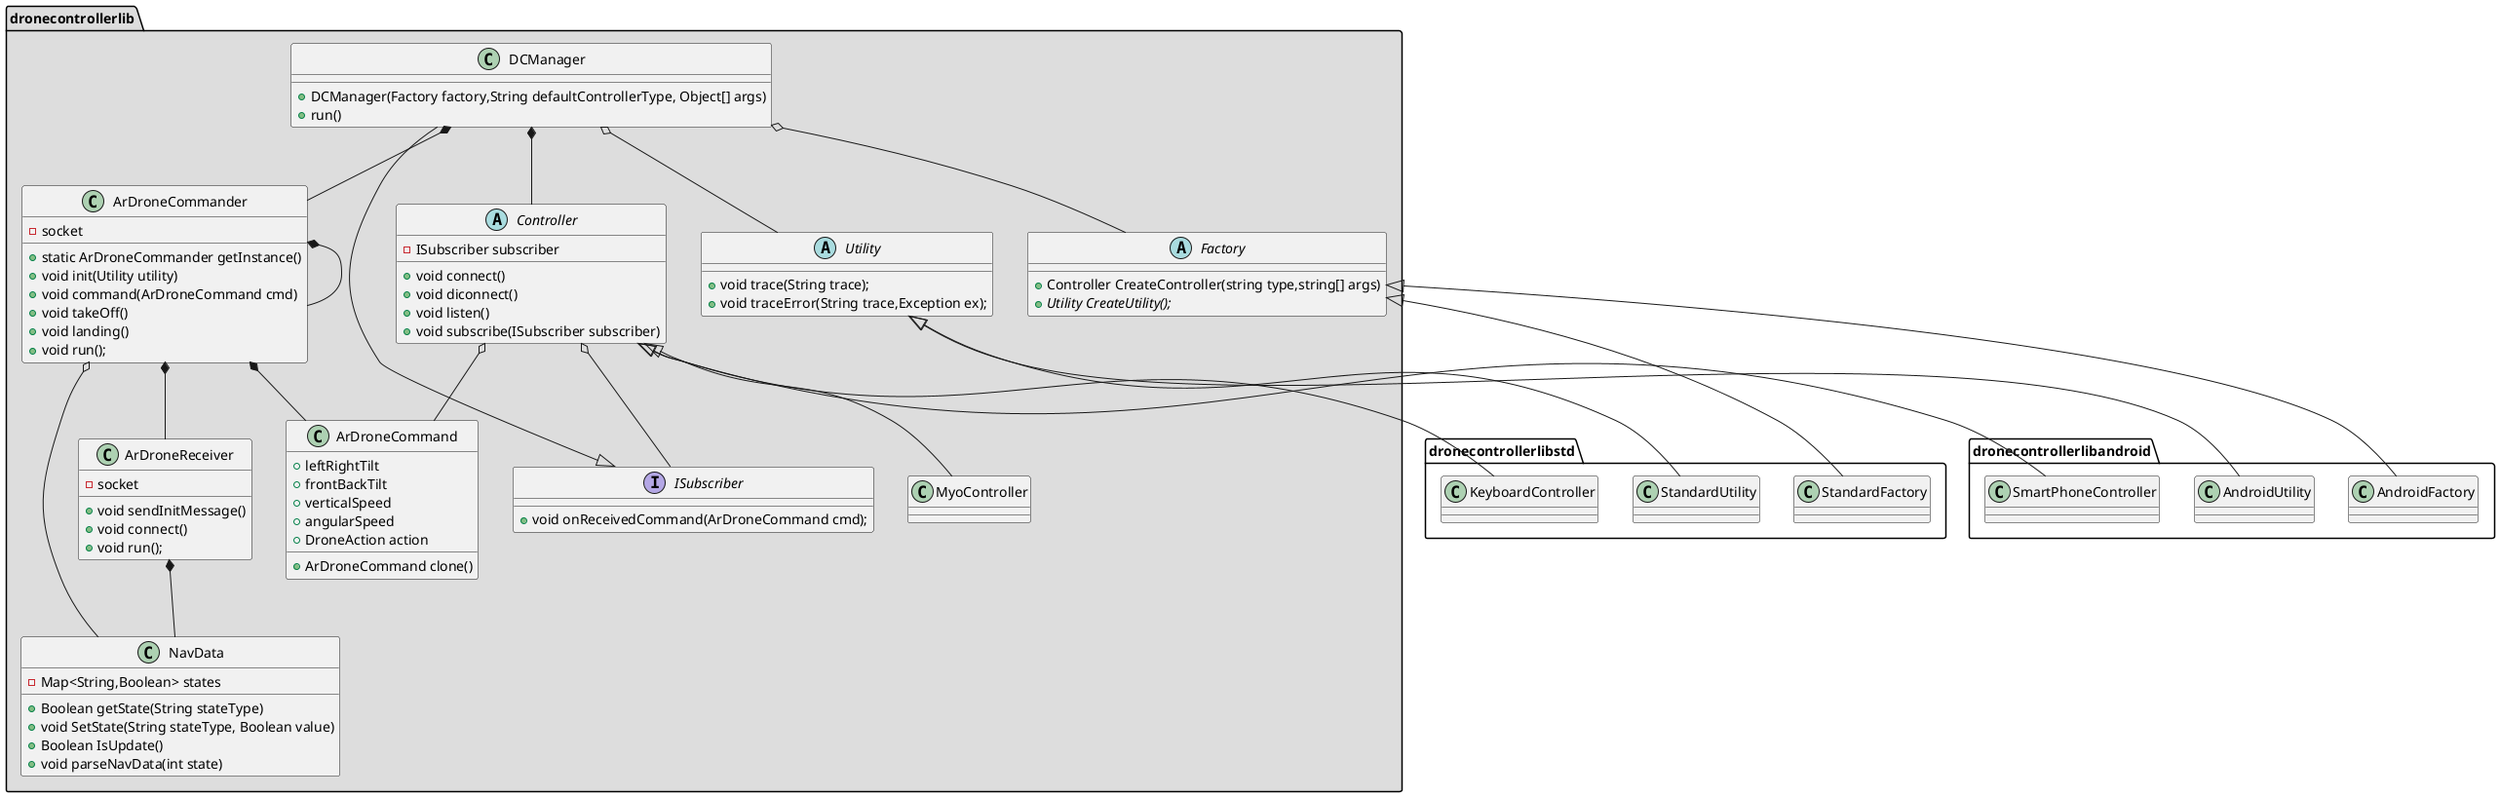 @startuml

package dronecontrollerlib #DDDDDD{
    DCManager *-- Controller
    DCManager *-- ArDroneCommander
    DCManager o-- Factory
    DCManager o-- Utility
    ArDroneCommander *-- ArDroneReceiver
    ArDroneCommander *-- ArDroneCommand
    ArDroneCommander *-- ArDroneCommander
    ArDroneReceiver *-- NavData
    ArDroneCommander o-- NavData
    ISubscriber <|-- DCManager
    Controller <|-- MyoController
    Controller o-- ISubscriber
    Controller o-- ArDroneCommand
    
    class NavData{
        -Map<String,Boolean> states
        +Boolean getState(String stateType)
        +void SetState(String stateType, Boolean value)
        +Boolean IsUpdate()
        +void parseNavData(int state)
    }

    class DCManager{
        +DCManager(Factory factory,String defaultControllerType, Object[] args)
        +run()
    }

    abstract Factory{
        +Controller CreateController(string type,string[] args)
        +{abstract} Utility CreateUtility();
    }
    abstract Utility{
        + void trace(String trace);
        + void traceError(String trace,Exception ex);
    }
    class ArDroneCommand{
        +leftRightTilt
        +frontBackTilt
        +verticalSpeed
        +angularSpeed
        +DroneAction action
        +ArDroneCommand clone()
    }
    class ArDroneCommander{
      -socket
      +static ArDroneCommander getInstance()
      +void init(Utility utility)
      +void command(ArDroneCommand cmd)
      +void takeOff()
      +void landing()
      +void run();
    }
    class ArDroneReceiver{
      -socket
      +void sendInitMessage()
      +void connect()
      +void run();
    }

    abstract Controller{
        -ISubscriber subscriber
        +void connect()
        +void diconnect()
        +void listen()
        +void subscribe(ISubscriber subscriber)
    }

    interface ISubscriber{
         +void onReceivedCommand(ArDroneCommand cmd);
    }
  
    class MyoController {

    }
}

package dronecontrollerlibstd{
    Controller <|-- KeyboardController
    Factory <|-- StandardFactory
    Utility <|-- StandardUtility
    class KeyboardController{
    }
    class StandardFactory{
    }
    class StandardUtility{
    }
}
package dronecontrollerlibandroid{
    Controller <|-- SmartPhoneController
    Factory <|-- AndroidFactory
    Utility <|-- AndroidUtility
    class SmartPhoneController{
    }
    class AndroidFactory{
    }
    class AndroidUtility{
    }
}


@enduml